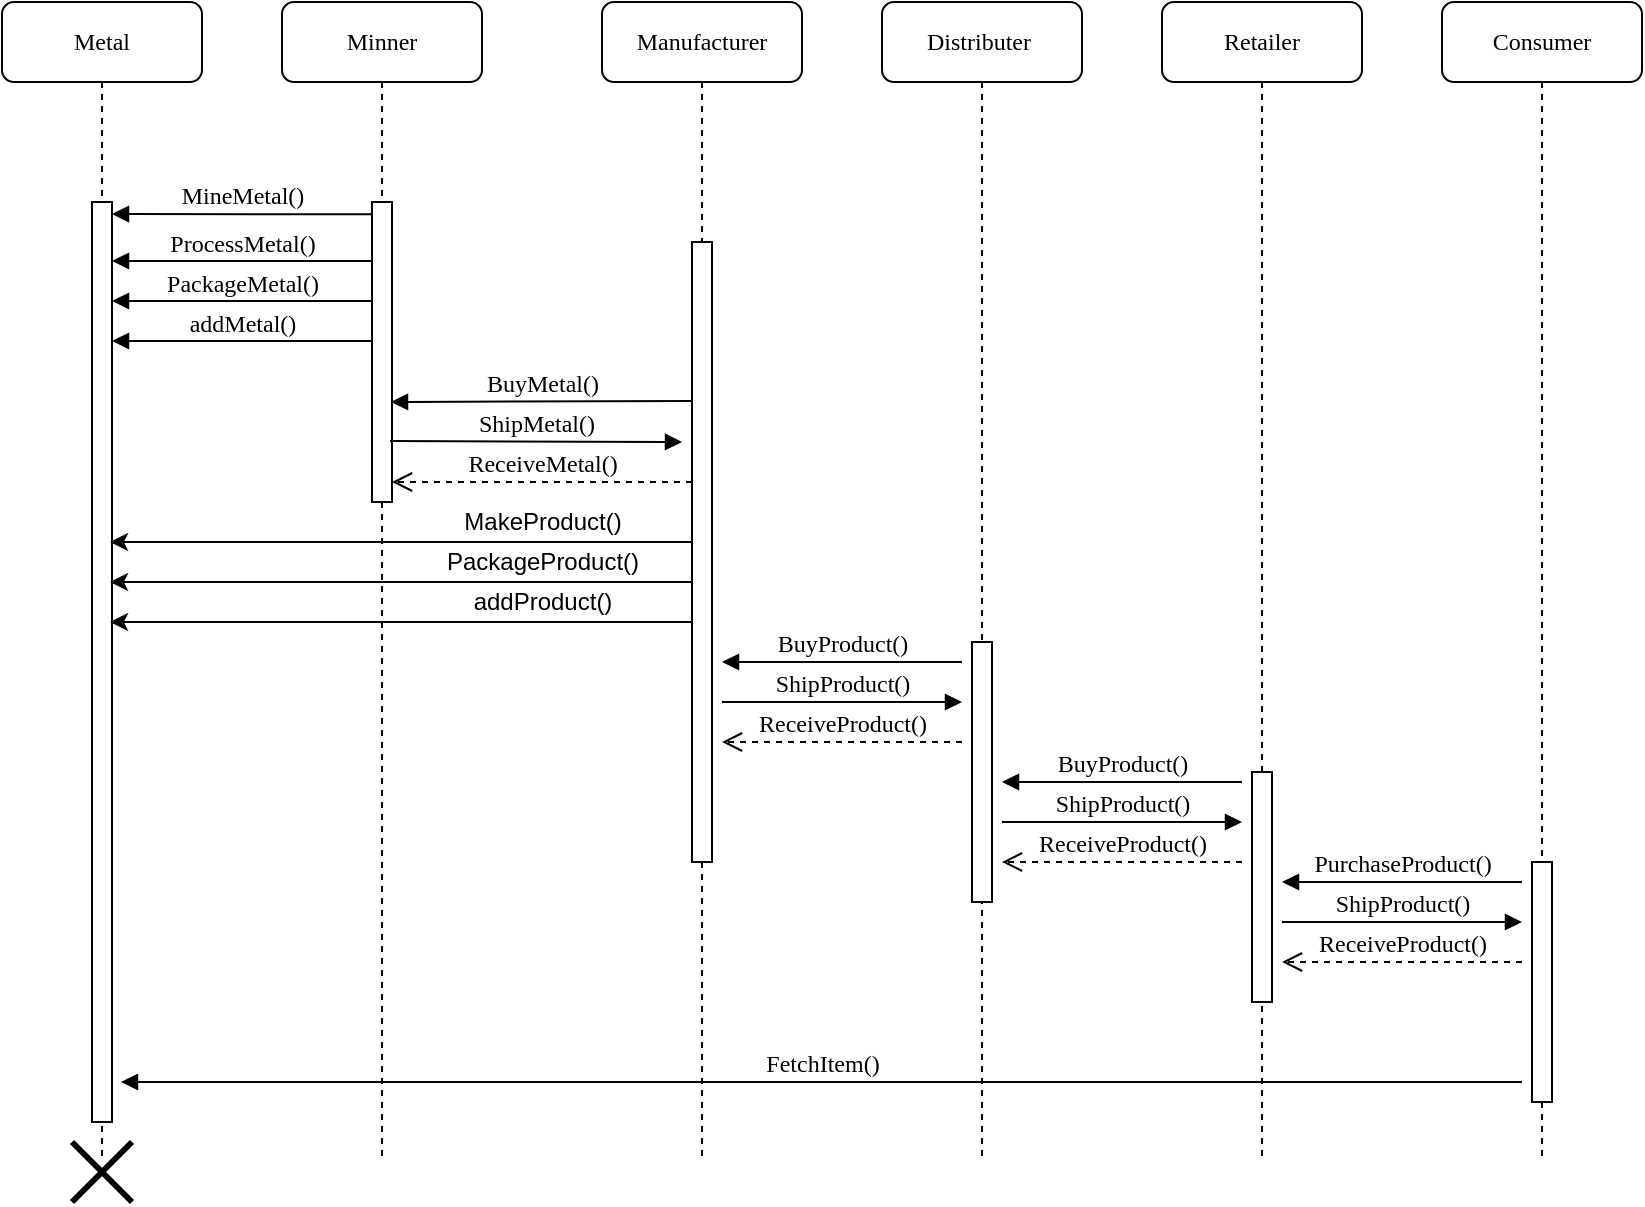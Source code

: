 <mxfile version="10.7.7" type="device"><diagram name="Page-1" id="13e1069c-82ec-6db2-03f1-153e76fe0fe0"><mxGraphModel dx="1011" dy="623" grid="1" gridSize="10" guides="1" tooltips="1" connect="1" arrows="1" fold="1" page="1" pageScale="1" pageWidth="1100" pageHeight="850" background="#ffffff" math="0" shadow="0"><root><mxCell id="0"/><mxCell id="1" parent="0"/><mxCell id="7baba1c4bc27f4b0-2" value="Minner" style="shape=umlLifeline;perimeter=lifelinePerimeter;whiteSpace=wrap;html=1;container=1;collapsible=0;recursiveResize=0;outlineConnect=0;rounded=1;shadow=0;comic=0;labelBackgroundColor=none;strokeColor=#000000;strokeWidth=1;fillColor=#FFFFFF;fontFamily=Verdana;fontSize=12;fontColor=#000000;align=center;" parent="1" vertex="1"><mxGeometry x="240" y="80" width="100" height="580" as="geometry"/></mxCell><mxCell id="7baba1c4bc27f4b0-10" value="" style="html=1;points=[];perimeter=orthogonalPerimeter;rounded=0;shadow=0;comic=0;labelBackgroundColor=none;strokeColor=#000000;strokeWidth=1;fillColor=#FFFFFF;fontFamily=Verdana;fontSize=12;fontColor=#000000;align=center;" parent="7baba1c4bc27f4b0-2" vertex="1"><mxGeometry x="45" y="100" width="10" height="150" as="geometry"/></mxCell><mxCell id="7baba1c4bc27f4b0-3" value="Manufacturer" style="shape=umlLifeline;perimeter=lifelinePerimeter;whiteSpace=wrap;html=1;container=1;collapsible=0;recursiveResize=0;outlineConnect=0;rounded=1;shadow=0;comic=0;labelBackgroundColor=none;strokeColor=#000000;strokeWidth=1;fillColor=#FFFFFF;fontFamily=Verdana;fontSize=12;fontColor=#000000;align=center;" parent="1" vertex="1"><mxGeometry x="400" y="80" width="100" height="580" as="geometry"/></mxCell><mxCell id="7baba1c4bc27f4b0-13" value="" style="html=1;points=[];perimeter=orthogonalPerimeter;rounded=0;shadow=0;comic=0;labelBackgroundColor=none;strokeColor=#000000;strokeWidth=1;fillColor=#FFFFFF;fontFamily=Verdana;fontSize=12;fontColor=#000000;align=center;" parent="7baba1c4bc27f4b0-3" vertex="1"><mxGeometry x="45" y="120" width="10" height="310" as="geometry"/></mxCell><mxCell id="7baba1c4bc27f4b0-4" value="Distributer&amp;nbsp;" style="shape=umlLifeline;perimeter=lifelinePerimeter;whiteSpace=wrap;html=1;container=1;collapsible=0;recursiveResize=0;outlineConnect=0;rounded=1;shadow=0;comic=0;labelBackgroundColor=none;strokeColor=#000000;strokeWidth=1;fillColor=#FFFFFF;fontFamily=Verdana;fontSize=12;fontColor=#000000;align=center;" parent="1" vertex="1"><mxGeometry x="540" y="80" width="100" height="580" as="geometry"/></mxCell><mxCell id="7baba1c4bc27f4b0-5" value="Retailer" style="shape=umlLifeline;perimeter=lifelinePerimeter;whiteSpace=wrap;html=1;container=1;collapsible=0;recursiveResize=0;outlineConnect=0;rounded=1;shadow=0;comic=0;labelBackgroundColor=none;strokeColor=#000000;strokeWidth=1;fillColor=#FFFFFF;fontFamily=Verdana;fontSize=12;fontColor=#000000;align=center;" parent="1" vertex="1"><mxGeometry x="680" y="80" width="100" height="580" as="geometry"/></mxCell><mxCell id="7baba1c4bc27f4b0-19" value="" style="html=1;points=[];perimeter=orthogonalPerimeter;rounded=0;shadow=0;comic=0;labelBackgroundColor=none;strokeColor=#000000;strokeWidth=1;fillColor=#FFFFFF;fontFamily=Verdana;fontSize=12;fontColor=#000000;align=center;" parent="7baba1c4bc27f4b0-5" vertex="1"><mxGeometry x="45" y="385" width="10" height="115" as="geometry"/></mxCell><mxCell id="7baba1c4bc27f4b0-6" value="Consumer" style="shape=umlLifeline;perimeter=lifelinePerimeter;whiteSpace=wrap;html=1;container=1;collapsible=0;recursiveResize=0;outlineConnect=0;rounded=1;shadow=0;comic=0;labelBackgroundColor=none;strokeColor=#000000;strokeWidth=1;fillColor=#FFFFFF;fontFamily=Verdana;fontSize=12;fontColor=#000000;align=center;" parent="1" vertex="1"><mxGeometry x="820" y="80" width="100" height="580" as="geometry"/></mxCell><mxCell id="7baba1c4bc27f4b0-28" value="" style="html=1;points=[];perimeter=orthogonalPerimeter;rounded=0;shadow=0;comic=0;labelBackgroundColor=none;strokeColor=#000000;strokeWidth=1;fillColor=#FFFFFF;fontFamily=Verdana;fontSize=12;fontColor=#000000;align=center;" parent="7baba1c4bc27f4b0-6" vertex="1"><mxGeometry x="45" y="430" width="10" height="120" as="geometry"/></mxCell><mxCell id="7baba1c4bc27f4b0-8" value="Metal" style="shape=umlLifeline;perimeter=lifelinePerimeter;whiteSpace=wrap;html=1;container=1;collapsible=0;recursiveResize=0;outlineConnect=0;rounded=1;shadow=0;comic=0;labelBackgroundColor=none;strokeColor=#000000;strokeWidth=1;fillColor=#FFFFFF;fontFamily=Verdana;fontSize=12;fontColor=#000000;align=center;" parent="1" vertex="1"><mxGeometry x="100" y="80" width="100" height="580" as="geometry"/></mxCell><mxCell id="7baba1c4bc27f4b0-9" value="" style="html=1;points=[];perimeter=orthogonalPerimeter;rounded=0;shadow=0;comic=0;labelBackgroundColor=none;strokeColor=#000000;strokeWidth=1;fillColor=#FFFFFF;fontFamily=Verdana;fontSize=12;fontColor=#000000;align=center;" parent="7baba1c4bc27f4b0-8" vertex="1"><mxGeometry x="45" y="100" width="10" height="460" as="geometry"/></mxCell><mxCell id="7baba1c4bc27f4b0-16" value="" style="html=1;points=[];perimeter=orthogonalPerimeter;rounded=0;shadow=0;comic=0;labelBackgroundColor=none;strokeColor=#000000;strokeWidth=1;fillColor=#FFFFFF;fontFamily=Verdana;fontSize=12;fontColor=#000000;align=center;" parent="1" vertex="1"><mxGeometry x="585" y="400" width="10" height="130" as="geometry"/></mxCell><mxCell id="7baba1c4bc27f4b0-11" value="MineMetal()" style="html=1;verticalAlign=bottom;endArrow=block;labelBackgroundColor=none;fontFamily=Verdana;fontSize=12;edgeStyle=elbowEdgeStyle;elbow=vertical;exitX=0;exitY=0.041;exitDx=0;exitDy=0;exitPerimeter=0;" parent="1" source="7baba1c4bc27f4b0-10" target="7baba1c4bc27f4b0-9" edge="1"><mxGeometry relative="1" as="geometry"><mxPoint x="280" y="190" as="sourcePoint"/></mxGeometry></mxCell><mxCell id="W_N8jViMKZmKTJccJ9yj-1" value="ProcessMetal()" style="html=1;verticalAlign=bottom;endArrow=block;labelBackgroundColor=none;fontFamily=Verdana;fontSize=12;edgeStyle=elbowEdgeStyle;elbow=vertical;exitX=0;exitY=0.041;exitDx=0;exitDy=0;exitPerimeter=0;" edge="1" parent="1"><mxGeometry relative="1" as="geometry"><mxPoint x="285" y="209.5" as="sourcePoint"/><mxPoint x="155" y="209.5" as="targetPoint"/></mxGeometry></mxCell><mxCell id="W_N8jViMKZmKTJccJ9yj-2" value="PackageMetal()" style="html=1;verticalAlign=bottom;endArrow=block;labelBackgroundColor=none;fontFamily=Verdana;fontSize=12;edgeStyle=elbowEdgeStyle;elbow=vertical;exitX=0;exitY=0.041;exitDx=0;exitDy=0;exitPerimeter=0;" edge="1" parent="1"><mxGeometry relative="1" as="geometry"><mxPoint x="285" y="229.5" as="sourcePoint"/><mxPoint x="155" y="229.5" as="targetPoint"/></mxGeometry></mxCell><mxCell id="W_N8jViMKZmKTJccJ9yj-3" value="addMetal()" style="html=1;verticalAlign=bottom;endArrow=block;labelBackgroundColor=none;fontFamily=Verdana;fontSize=12;edgeStyle=elbowEdgeStyle;elbow=vertical;exitX=0;exitY=0.041;exitDx=0;exitDy=0;exitPerimeter=0;" edge="1" parent="1"><mxGeometry relative="1" as="geometry"><mxPoint x="285" y="249.5" as="sourcePoint"/><mxPoint x="155" y="249.5" as="targetPoint"/></mxGeometry></mxCell><mxCell id="W_N8jViMKZmKTJccJ9yj-4" value="BuyMetal()" style="html=1;verticalAlign=bottom;endArrow=block;labelBackgroundColor=none;fontFamily=Verdana;fontSize=12;edgeStyle=elbowEdgeStyle;elbow=vertical;exitX=0;exitY=0.041;exitDx=0;exitDy=0;exitPerimeter=0;entryX=0.95;entryY=0.667;entryDx=0;entryDy=0;entryPerimeter=0;" edge="1" parent="1" target="7baba1c4bc27f4b0-10"><mxGeometry relative="1" as="geometry"><mxPoint x="445" y="279.5" as="sourcePoint"/><mxPoint x="300" y="280" as="targetPoint"/></mxGeometry></mxCell><mxCell id="W_N8jViMKZmKTJccJ9yj-5" value="ShipMetal()" style="html=1;verticalAlign=bottom;endArrow=block;labelBackgroundColor=none;fontFamily=Verdana;fontSize=12;edgeStyle=elbowEdgeStyle;elbow=vertical;exitX=0.9;exitY=0.797;exitDx=0;exitDy=0;exitPerimeter=0;" edge="1" parent="1" source="7baba1c4bc27f4b0-10"><mxGeometry relative="1" as="geometry"><mxPoint x="300" y="300" as="sourcePoint"/><Array as="points"><mxPoint x="300" y="300"/></Array><mxPoint x="440" y="300" as="targetPoint"/></mxGeometry></mxCell><mxCell id="W_N8jViMKZmKTJccJ9yj-8" value="ReceiveMetal()" style="html=1;verticalAlign=bottom;endArrow=open;dashed=1;endSize=8;labelBackgroundColor=none;fontFamily=Verdana;fontSize=12;edgeStyle=elbowEdgeStyle;elbow=vertical;entryX=1;entryY=0.933;entryDx=0;entryDy=0;entryPerimeter=0;" edge="1" parent="1" target="7baba1c4bc27f4b0-10"><mxGeometry relative="1" as="geometry"><mxPoint x="300" y="320" as="targetPoint"/><Array as="points"><mxPoint x="390" y="320"/><mxPoint x="420" y="320"/></Array><mxPoint x="445" y="320" as="sourcePoint"/></mxGeometry></mxCell><mxCell id="W_N8jViMKZmKTJccJ9yj-10" style="edgeStyle=orthogonalEdgeStyle;rounded=0;orthogonalLoop=1;jettySize=auto;html=1;" edge="1" parent="1"><mxGeometry relative="1" as="geometry"><mxPoint x="445" y="350" as="sourcePoint"/><mxPoint x="154" y="350" as="targetPoint"/><Array as="points"><mxPoint x="154" y="350"/></Array></mxGeometry></mxCell><mxCell id="W_N8jViMKZmKTJccJ9yj-11" value="MakeProduct()" style="text;html=1;resizable=0;points=[];align=center;verticalAlign=middle;labelBackgroundColor=#ffffff;" vertex="1" connectable="0" parent="W_N8jViMKZmKTJccJ9yj-10"><mxGeometry x="-0.048" y="-1" relative="1" as="geometry"><mxPoint x="63.5" y="-9" as="offset"/></mxGeometry></mxCell><mxCell id="W_N8jViMKZmKTJccJ9yj-12" style="edgeStyle=orthogonalEdgeStyle;rounded=0;orthogonalLoop=1;jettySize=auto;html=1;" edge="1" parent="1"><mxGeometry relative="1" as="geometry"><mxPoint x="445" y="370" as="sourcePoint"/><mxPoint x="154" y="370" as="targetPoint"/><Array as="points"><mxPoint x="154" y="370"/></Array></mxGeometry></mxCell><mxCell id="W_N8jViMKZmKTJccJ9yj-13" value="PackageProduct()" style="text;html=1;resizable=0;points=[];align=center;verticalAlign=middle;labelBackgroundColor=#ffffff;" vertex="1" connectable="0" parent="W_N8jViMKZmKTJccJ9yj-12"><mxGeometry x="-0.048" y="-1" relative="1" as="geometry"><mxPoint x="63.5" y="-9" as="offset"/></mxGeometry></mxCell><mxCell id="W_N8jViMKZmKTJccJ9yj-14" style="edgeStyle=orthogonalEdgeStyle;rounded=0;orthogonalLoop=1;jettySize=auto;html=1;" edge="1" parent="1"><mxGeometry relative="1" as="geometry"><mxPoint x="445" y="390" as="sourcePoint"/><mxPoint x="154" y="390" as="targetPoint"/><Array as="points"><mxPoint x="154" y="390"/></Array></mxGeometry></mxCell><mxCell id="W_N8jViMKZmKTJccJ9yj-15" value="addProduct()" style="text;html=1;resizable=0;points=[];align=center;verticalAlign=middle;labelBackgroundColor=#ffffff;" vertex="1" connectable="0" parent="W_N8jViMKZmKTJccJ9yj-14"><mxGeometry x="-0.048" y="-1" relative="1" as="geometry"><mxPoint x="63.5" y="-9" as="offset"/></mxGeometry></mxCell><mxCell id="W_N8jViMKZmKTJccJ9yj-16" value="BuyProduct()" style="html=1;verticalAlign=bottom;endArrow=block;labelBackgroundColor=none;fontFamily=Verdana;fontSize=12;edgeStyle=elbowEdgeStyle;elbow=vertical;" edge="1" parent="1"><mxGeometry relative="1" as="geometry"><mxPoint x="580" y="410" as="sourcePoint"/><mxPoint x="460" y="410" as="targetPoint"/><Array as="points"/></mxGeometry></mxCell><mxCell id="W_N8jViMKZmKTJccJ9yj-17" value="ShipProduct()" style="html=1;verticalAlign=bottom;endArrow=block;labelBackgroundColor=none;fontFamily=Verdana;fontSize=12;edgeStyle=elbowEdgeStyle;elbow=vertical;" edge="1" parent="1"><mxGeometry relative="1" as="geometry"><mxPoint x="460" y="430" as="sourcePoint"/><Array as="points"/><mxPoint x="580" y="430" as="targetPoint"/></mxGeometry></mxCell><mxCell id="W_N8jViMKZmKTJccJ9yj-18" value="ReceiveProduct()" style="html=1;verticalAlign=bottom;endArrow=open;dashed=1;endSize=8;labelBackgroundColor=none;fontFamily=Verdana;fontSize=12;edgeStyle=elbowEdgeStyle;elbow=vertical;" edge="1" parent="1"><mxGeometry relative="1" as="geometry"><mxPoint x="460" y="450" as="targetPoint"/><Array as="points"><mxPoint x="540" y="450"/><mxPoint x="570" y="450"/></Array><mxPoint x="580" y="450" as="sourcePoint"/></mxGeometry></mxCell><mxCell id="W_N8jViMKZmKTJccJ9yj-19" value="BuyProduct()" style="html=1;verticalAlign=bottom;endArrow=block;labelBackgroundColor=none;fontFamily=Verdana;fontSize=12;edgeStyle=elbowEdgeStyle;elbow=vertical;" edge="1" parent="1"><mxGeometry relative="1" as="geometry"><mxPoint x="720" y="470" as="sourcePoint"/><mxPoint x="600" y="470" as="targetPoint"/><Array as="points"/></mxGeometry></mxCell><mxCell id="W_N8jViMKZmKTJccJ9yj-20" value="ShipProduct()" style="html=1;verticalAlign=bottom;endArrow=block;labelBackgroundColor=none;fontFamily=Verdana;fontSize=12;edgeStyle=elbowEdgeStyle;elbow=vertical;" edge="1" parent="1"><mxGeometry relative="1" as="geometry"><mxPoint x="600" y="490" as="sourcePoint"/><Array as="points"/><mxPoint x="720" y="490" as="targetPoint"/></mxGeometry></mxCell><mxCell id="W_N8jViMKZmKTJccJ9yj-21" value="ReceiveProduct()" style="html=1;verticalAlign=bottom;endArrow=open;dashed=1;endSize=8;labelBackgroundColor=none;fontFamily=Verdana;fontSize=12;edgeStyle=elbowEdgeStyle;elbow=vertical;" edge="1" parent="1"><mxGeometry relative="1" as="geometry"><mxPoint x="600" y="510" as="targetPoint"/><Array as="points"><mxPoint x="680" y="510"/><mxPoint x="710" y="510"/></Array><mxPoint x="720" y="510" as="sourcePoint"/></mxGeometry></mxCell><mxCell id="W_N8jViMKZmKTJccJ9yj-25" value="PurchaseProduct()" style="html=1;verticalAlign=bottom;endArrow=block;labelBackgroundColor=none;fontFamily=Verdana;fontSize=12;edgeStyle=elbowEdgeStyle;elbow=vertical;" edge="1" parent="1"><mxGeometry relative="1" as="geometry"><mxPoint x="860" y="520" as="sourcePoint"/><mxPoint x="740" y="520" as="targetPoint"/><Array as="points"/></mxGeometry></mxCell><mxCell id="W_N8jViMKZmKTJccJ9yj-26" value="ShipProduct()" style="html=1;verticalAlign=bottom;endArrow=block;labelBackgroundColor=none;fontFamily=Verdana;fontSize=12;edgeStyle=elbowEdgeStyle;elbow=vertical;" edge="1" parent="1"><mxGeometry relative="1" as="geometry"><mxPoint x="740" y="540" as="sourcePoint"/><Array as="points"/><mxPoint x="860" y="540" as="targetPoint"/></mxGeometry></mxCell><mxCell id="W_N8jViMKZmKTJccJ9yj-27" value="ReceiveProduct()" style="html=1;verticalAlign=bottom;endArrow=open;dashed=1;endSize=8;labelBackgroundColor=none;fontFamily=Verdana;fontSize=12;edgeStyle=elbowEdgeStyle;elbow=vertical;" edge="1" parent="1"><mxGeometry relative="1" as="geometry"><mxPoint x="740" y="560" as="targetPoint"/><Array as="points"><mxPoint x="820" y="560"/><mxPoint x="850" y="560"/></Array><mxPoint x="860" y="560" as="sourcePoint"/></mxGeometry></mxCell><mxCell id="W_N8jViMKZmKTJccJ9yj-28" value="FetchItem()" style="html=1;verticalAlign=bottom;endArrow=block;labelBackgroundColor=none;fontFamily=Verdana;fontSize=12;edgeStyle=elbowEdgeStyle;elbow=vertical;" edge="1" parent="1"><mxGeometry relative="1" as="geometry"><mxPoint x="860" y="620" as="sourcePoint"/><mxPoint x="159.5" y="620" as="targetPoint"/><Array as="points"/></mxGeometry></mxCell><mxCell id="W_N8jViMKZmKTJccJ9yj-29" value="" style="shape=umlDestroy;whiteSpace=wrap;html=1;strokeWidth=3;" vertex="1" parent="1"><mxGeometry x="135" y="650" width="30" height="30" as="geometry"/></mxCell></root></mxGraphModel></diagram></mxfile>